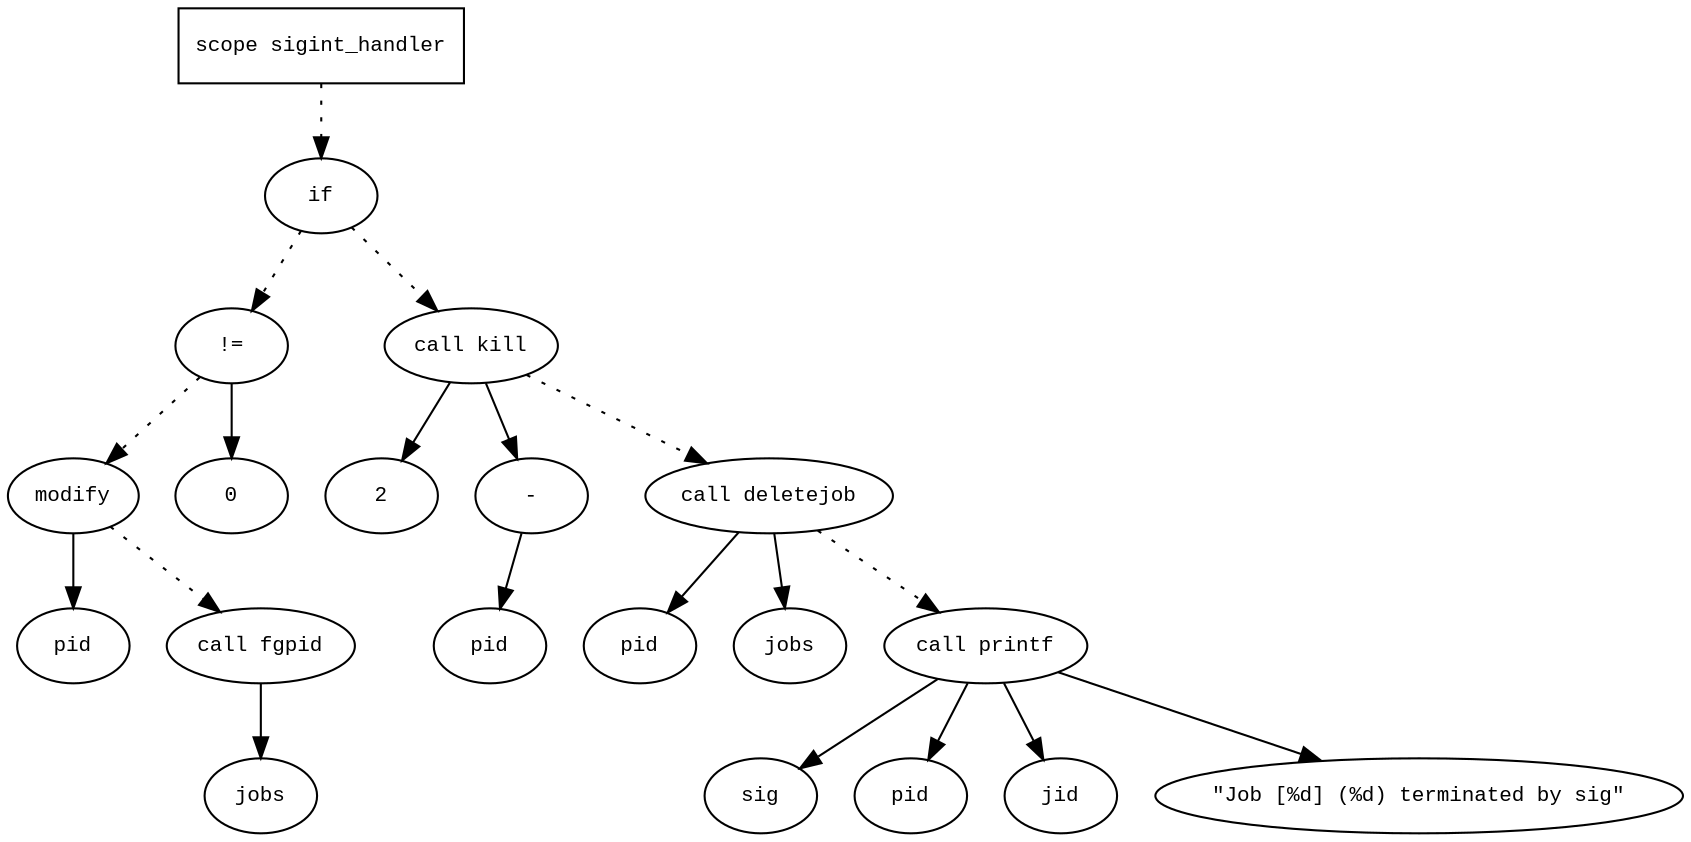 digraph AST {
  graph [fontname="Times New Roman",fontsize=10];
  node  [fontname="Courier New",fontsize=10];
  edge  [fontname="Times New Roman",fontsize=10];

  node1 [label="scope sigint_handler",shape=box];
  node2 [label="if",shape=ellipse];
  node1 -> node2 [style=dotted];
  node3 [label="!=",shape=ellipse];
  node4 [label="modify",shape=ellipse];
  node5 [label="pid",shape=ellipse];
  node4 -> node5;
  node6 [label="call fgpid",shape=ellipse];
  node7 [label="jobs",shape=ellipse];
  node6 -> node7;
  node4 -> node6 [style=dotted];
  node3 -> node4 [style=dotted];
  node8 [label="0",shape=ellipse];
  node3 -> node8;
  node2 -> node3 [style=dotted];
  node9 [label="call kill",shape=ellipse];
  node10 [label="2",shape=ellipse];
  node9 -> node10;
  node11 [label="-",shape=ellipse];
  node12 [label="pid",shape=ellipse];
  node11 -> node12;
  node9 -> node11;
  node2 -> node9 [style=dotted];
  node13 [label="call deletejob",shape=ellipse];
  node14 [label="pid",shape=ellipse];
  node13 -> node14;
  node15 [label="jobs",shape=ellipse];
  node13 -> node15;
  node9 -> node13 [style=dotted];
  node16 [label="call printf",shape=ellipse];
  node17 [label="sig",shape=ellipse];
  node16 -> node17;
  node18 [label="pid",shape=ellipse];
  node16 -> node18;
  node19 [label="jid",shape=ellipse];
  node16 -> node19;
  node20 [label="\"Job [%d] (%d) terminated by sig\"",shape=ellipse];
  node16 -> node20;
  node13 -> node16 [style=dotted];
} 